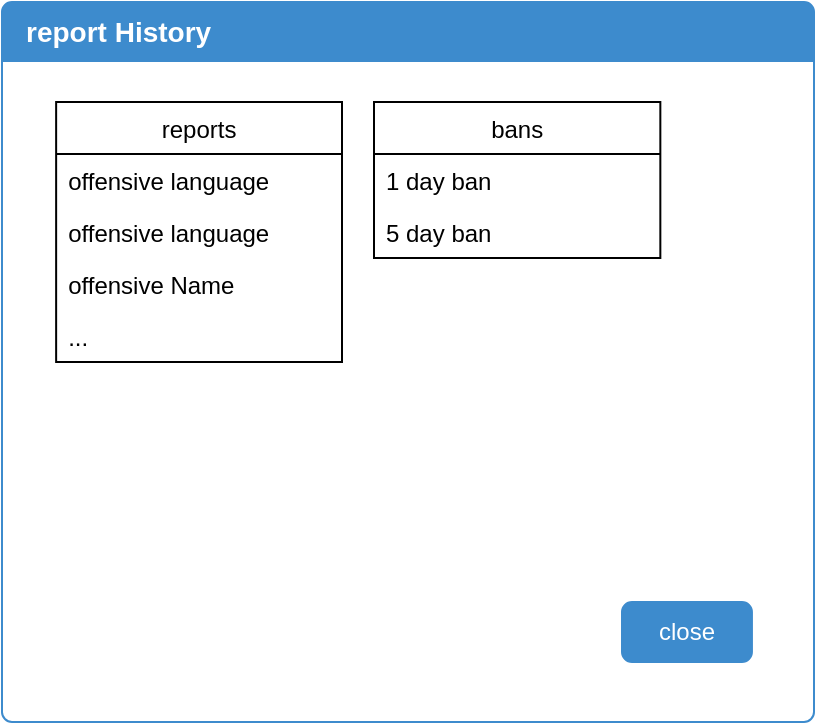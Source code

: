 <mxfile version="13.0.2" type="device"><diagram id="bEfmgHbB_JeYp4EmQjK3" name="Page-1"><mxGraphModel dx="1040" dy="576" grid="1" gridSize="10" guides="1" tooltips="1" connect="1" arrows="1" fold="1" page="1" pageScale="1" pageWidth="827" pageHeight="1169" math="0" shadow="0"><root><mxCell id="0"/><mxCell id="1" parent="0"/><mxCell id="AK_u7qN0azmiGipYw-2C-1" value="" style="html=1;shadow=0;dashed=0;shape=mxgraph.bootstrap.rrect;align=center;rSize=5;strokeColor=#3D8BCD;fillColor=#ffffff;fontColor=#f0f0f0;spacingTop=30;whiteSpace=wrap;" vertex="1" parent="1"><mxGeometry x="130" y="60" width="406" height="360" as="geometry"/></mxCell><mxCell id="AK_u7qN0azmiGipYw-2C-2" value="report History" style="html=1;shadow=0;dashed=0;shape=mxgraph.bootstrap.topButton;rSize=5;strokeColor=none;fillColor=#3D8BCD;fontColor=#ffffff;fontSize=14;fontStyle=1;align=left;spacingLeft=10;whiteSpace=wrap;resizeWidth=1;" vertex="1" parent="AK_u7qN0azmiGipYw-2C-1"><mxGeometry width="406" height="30" relative="1" as="geometry"/></mxCell><mxCell id="AK_u7qN0azmiGipYw-2C-14" value="bans" style="swimlane;fontStyle=0;childLayout=stackLayout;horizontal=1;startSize=26;fillColor=none;horizontalStack=0;resizeParent=1;resizeParentMax=0;resizeLast=0;collapsible=1;marginBottom=0;" vertex="1" parent="AK_u7qN0azmiGipYw-2C-1"><mxGeometry x="186" y="50" width="143.17" height="78" as="geometry"/></mxCell><mxCell id="AK_u7qN0azmiGipYw-2C-15" value="1 day ban" style="text;strokeColor=none;fillColor=none;align=left;verticalAlign=top;spacingLeft=4;spacingRight=4;overflow=hidden;rotatable=0;points=[[0,0.5],[1,0.5]];portConstraint=eastwest;" vertex="1" parent="AK_u7qN0azmiGipYw-2C-14"><mxGeometry y="26" width="143.17" height="26" as="geometry"/></mxCell><mxCell id="AK_u7qN0azmiGipYw-2C-16" value="5 day ban" style="text;strokeColor=none;fillColor=none;align=left;verticalAlign=top;spacingLeft=4;spacingRight=4;overflow=hidden;rotatable=0;points=[[0,0.5],[1,0.5]];portConstraint=eastwest;" vertex="1" parent="AK_u7qN0azmiGipYw-2C-14"><mxGeometry y="52" width="143.17" height="26" as="geometry"/></mxCell><mxCell id="AK_u7qN0azmiGipYw-2C-9" value="reports" style="swimlane;fontStyle=0;childLayout=stackLayout;horizontal=1;startSize=26;fillColor=none;horizontalStack=0;resizeParent=1;resizeParentMax=0;resizeLast=0;collapsible=1;marginBottom=0;" vertex="1" parent="AK_u7qN0azmiGipYw-2C-1"><mxGeometry x="27.07" y="50" width="142.93" height="130" as="geometry"/></mxCell><mxCell id="AK_u7qN0azmiGipYw-2C-10" value="offensive language" style="text;strokeColor=none;fillColor=none;align=left;verticalAlign=top;spacingLeft=4;spacingRight=4;overflow=hidden;rotatable=0;points=[[0,0.5],[1,0.5]];portConstraint=eastwest;" vertex="1" parent="AK_u7qN0azmiGipYw-2C-9"><mxGeometry y="26" width="142.93" height="26" as="geometry"/></mxCell><mxCell id="AK_u7qN0azmiGipYw-2C-11" value="offensive language" style="text;strokeColor=none;fillColor=none;align=left;verticalAlign=top;spacingLeft=4;spacingRight=4;overflow=hidden;rotatable=0;points=[[0,0.5],[1,0.5]];portConstraint=eastwest;" vertex="1" parent="AK_u7qN0azmiGipYw-2C-9"><mxGeometry y="52" width="142.93" height="26" as="geometry"/></mxCell><mxCell id="AK_u7qN0azmiGipYw-2C-13" value="offensive Name" style="text;strokeColor=none;fillColor=none;align=left;verticalAlign=top;spacingLeft=4;spacingRight=4;overflow=hidden;rotatable=0;points=[[0,0.5],[1,0.5]];portConstraint=eastwest;" vertex="1" parent="AK_u7qN0azmiGipYw-2C-9"><mxGeometry y="78" width="142.93" height="26" as="geometry"/></mxCell><mxCell id="AK_u7qN0azmiGipYw-2C-19" value="..." style="text;strokeColor=none;fillColor=none;align=left;verticalAlign=top;spacingLeft=4;spacingRight=4;overflow=hidden;rotatable=0;points=[[0,0.5],[1,0.5]];portConstraint=eastwest;" vertex="1" parent="AK_u7qN0azmiGipYw-2C-9"><mxGeometry y="104" width="142.93" height="26" as="geometry"/></mxCell><mxCell id="AK_u7qN0azmiGipYw-2C-18" value="close" style="html=1;shadow=0;dashed=0;shape=mxgraph.bootstrap.rrect;rSize=5;fillColor=#3D8BCD;align=center;strokeColor=#3D8BCD;fontColor=#ffffff;fontSize=12;whiteSpace=wrap;" vertex="1" parent="AK_u7qN0azmiGipYw-2C-1"><mxGeometry x="310.003" y="300" width="64.96" height="30" as="geometry"/></mxCell></root></mxGraphModel></diagram></mxfile>